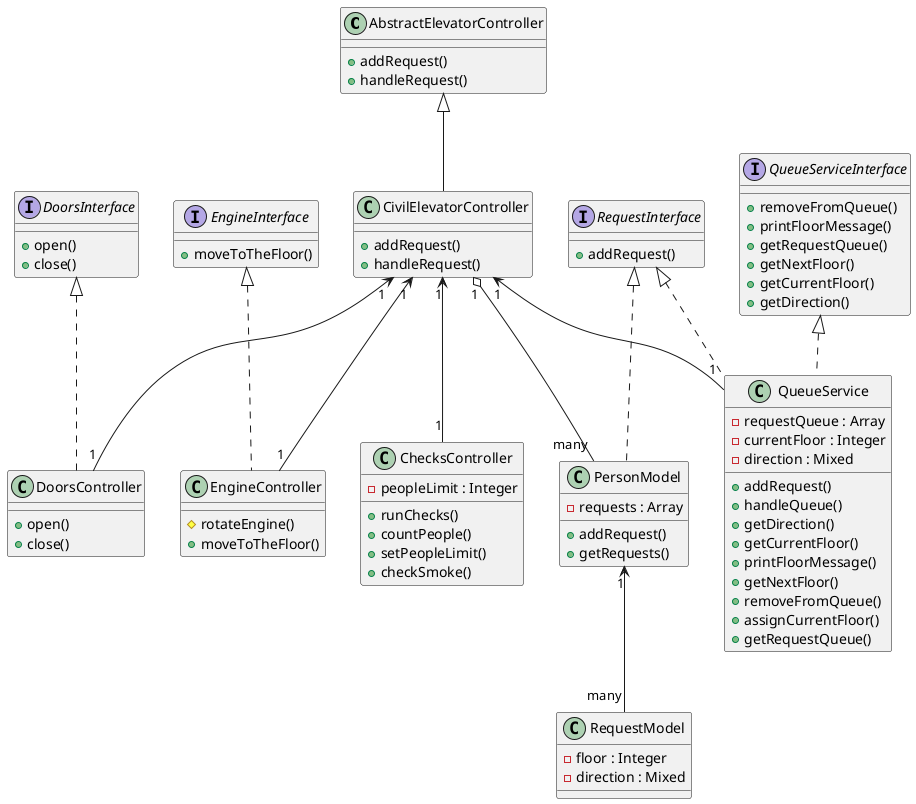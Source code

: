 @startuml
    class AbstractElevatorController {
        +addRequest()
        +handleRequest()
    }
    class CivilElevatorController extends AbstractElevatorController {
        +addRequest()
        +handleRequest()
    }
    class ChecksController {
        -peopleLimit : Integer
        +runChecks()
        +countPeople()
        +setPeopleLimit()
        +checkSmoke()
    }
    class DoorsController implements DoorsInterface {
        + open()
        + close()
    }
    class EngineController implements EngineInterface{
        #rotateEngine()
        +moveToTheFloor()
    }

    class PersonModel implements RequestInterface {
        -requests : Array
        +addRequest()
        +getRequests()

    }
    class RequestModel {
        -floor : Integer
        -direction : Mixed
    }

    interface EngineInterface {
        +moveToTheFloor()
    }

    interface QueueServiceInterface {
        +removeFromQueue()
        +printFloorMessage()
        +getRequestQueue()
        +getNextFloor()
        +getCurrentFloor()
        +getDirection()
    }

    interface DoorsInterface {
          + open()
          + close()
    }
    interface RequestInterface {
        +addRequest()
    }

    class QueueService implements QueueServiceInterface, RequestInterface{
        -requestQueue : Array
        -currentFloor : Integer
        -direction : Mixed

        +addRequest()
        +handleQueue()
        +getDirection()
        +getCurrentFloor()
        +printFloorMessage()
        +getNextFloor()
        +removeFromQueue()
        +assignCurrentFloor()
        +getRequestQueue()
    }

    PersonModel "1" <-- "many" RequestModel

    CivilElevatorController "1" o-- "many" PersonModel

    CivilElevatorController "1" <-- "1" QueueService
    CivilElevatorController "1" <-- "1" ChecksController
    CivilElevatorController "1" <-- "1" DoorsController
    CivilElevatorController "1" <-- "1" EngineController
@enduml;